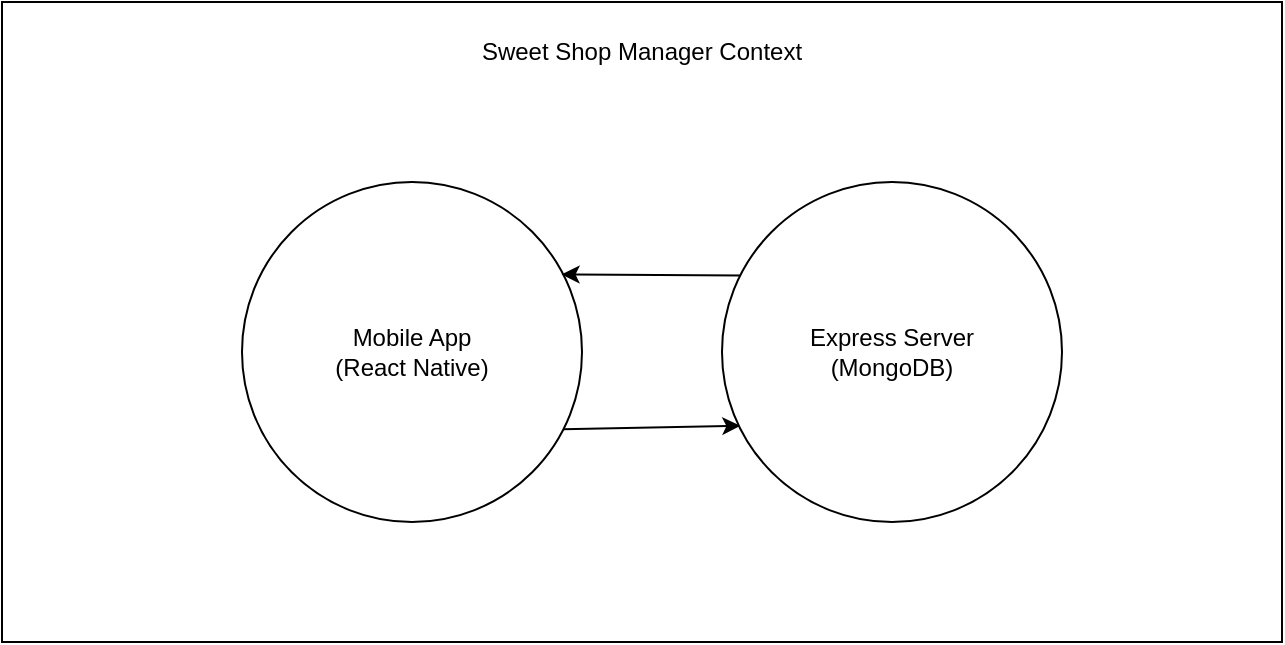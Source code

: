 <mxfile>
    <diagram id="TbYUn1GjI1DCI4c0yCkE" name="ContextDiagram">
        <mxGraphModel dx="702" dy="239" grid="1" gridSize="10" guides="1" tooltips="1" connect="1" arrows="1" fold="1" page="1" pageScale="1" pageWidth="850" pageHeight="1100" math="0" shadow="0">
            <root>
                <mxCell id="0"/>
                <mxCell id="1" parent="0"/>
                <mxCell id="3" value="" style="rounded=0;whiteSpace=wrap;html=1;" parent="1" vertex="1">
                    <mxGeometry x="40" y="120" width="640" height="320" as="geometry"/>
                </mxCell>
                <mxCell id="4" value="Sweet Shop Manager Context" style="text;html=1;align=center;verticalAlign=middle;whiteSpace=wrap;rounded=0;" parent="1" vertex="1">
                    <mxGeometry x="230" y="130" width="260" height="30" as="geometry"/>
                </mxCell>
                <mxCell id="10" style="edgeStyle=none;html=1;exitX=0.943;exitY=0.727;exitDx=0;exitDy=0;exitPerimeter=0;entryX=0.054;entryY=0.717;entryDx=0;entryDy=0;entryPerimeter=0;" parent="1" source="5" target="6" edge="1">
                    <mxGeometry relative="1" as="geometry"/>
                </mxCell>
                <mxCell id="5" value="Mobile App&lt;br&gt;(React Native)" style="ellipse;whiteSpace=wrap;html=1;aspect=fixed;" parent="1" vertex="1">
                    <mxGeometry x="160" y="210" width="170" height="170" as="geometry"/>
                </mxCell>
                <mxCell id="9" style="edgeStyle=none;html=1;exitX=0.06;exitY=0.275;exitDx=0;exitDy=0;exitPerimeter=0;entryX=0.94;entryY=0.272;entryDx=0;entryDy=0;entryPerimeter=0;" parent="1" source="6" target="5" edge="1">
                    <mxGeometry relative="1" as="geometry"/>
                </mxCell>
                <mxCell id="6" value="Express Server&lt;div&gt;(MongoDB)&lt;/div&gt;" style="ellipse;whiteSpace=wrap;html=1;aspect=fixed;" parent="1" vertex="1">
                    <mxGeometry x="400" y="210" width="170" height="170" as="geometry"/>
                </mxCell>
            </root>
        </mxGraphModel>
    </diagram>
    <diagram id="3DepVFB2u8jiY9klelZY" name="UI Arch">
        <mxGraphModel dx="702" dy="487" grid="1" gridSize="10" guides="1" tooltips="1" connect="1" arrows="1" fold="1" page="1" pageScale="1" pageWidth="850" pageHeight="1100" math="0" shadow="0">
            <root>
                <mxCell id="0"/>
                <mxCell id="1" parent="0"/>
                <mxCell id="84JKyfYj-biRcrlkUrss-7" style="edgeStyle=none;html=1;fontSize=14;fontStyle=1" parent="1" source="84JKyfYj-biRcrlkUrss-2" edge="1">
                    <mxGeometry relative="1" as="geometry">
                        <mxPoint x="240" y="275" as="targetPoint"/>
                    </mxGeometry>
                </mxCell>
                <mxCell id="84JKyfYj-biRcrlkUrss-2" value="Register" style="html=1;whiteSpace=wrap;strokeColor=none;fillColor=#0079D6;labelPosition=center;verticalLabelPosition=middle;verticalAlign=top;align=center;fontSize=14;outlineConnect=0;spacingTop=-6;fontColor=#FFFFFF;sketch=0;shape=mxgraph.sitemap.form;fontStyle=1" parent="1" vertex="1">
                    <mxGeometry x="560" y="240" width="120" height="70" as="geometry"/>
                </mxCell>
                <mxCell id="84JKyfYj-biRcrlkUrss-3" value="App" style="html=1;whiteSpace=wrap;strokeColor=none;fillColor=#0079D6;labelPosition=center;verticalLabelPosition=middle;verticalAlign=top;align=center;fontSize=14;outlineConnect=0;spacingTop=-6;fontColor=#FFFFFF;sketch=0;shape=mxgraph.sitemap.page;fontStyle=1" parent="1" vertex="1">
                    <mxGeometry x="340" y="90" width="120" height="70" as="geometry"/>
                </mxCell>
                <mxCell id="84JKyfYj-biRcrlkUrss-4" style="edgeStyle=orthogonalEdgeStyle;html=1;entryX=0.5;entryY=0;entryDx=0;entryDy=0;entryPerimeter=0;fontSize=14;fontStyle=1" parent="1" source="84JKyfYj-biRcrlkUrss-3" edge="1">
                    <mxGeometry relative="1" as="geometry">
                        <mxPoint x="180" y="240" as="targetPoint"/>
                    </mxGeometry>
                </mxCell>
                <mxCell id="84JKyfYj-biRcrlkUrss-5" style="edgeStyle=orthogonalEdgeStyle;html=1;entryX=0.5;entryY=0;entryDx=0;entryDy=0;entryPerimeter=0;fontSize=14;fontStyle=1" parent="1" source="84JKyfYj-biRcrlkUrss-3" target="84JKyfYj-biRcrlkUrss-2" edge="1">
                    <mxGeometry relative="1" as="geometry"/>
                </mxCell>
                <mxCell id="84JKyfYj-biRcrlkUrss-8" value="Login" style="html=1;whiteSpace=wrap;strokeColor=none;fillColor=#0079D6;labelPosition=center;verticalLabelPosition=middle;verticalAlign=top;align=center;fontSize=14;outlineConnect=0;spacingTop=-6;fontColor=#FFFFFF;sketch=0;shape=mxgraph.sitemap.login;fontStyle=1" parent="1" vertex="1">
                    <mxGeometry x="120" y="240" width="120" height="70" as="geometry"/>
                </mxCell>
                <mxCell id="84JKyfYj-biRcrlkUrss-10" value="Home" style="html=1;whiteSpace=wrap;strokeColor=none;fillColor=#0079D6;labelPosition=center;verticalLabelPosition=middle;verticalAlign=top;align=center;fontSize=14;outlineConnect=0;spacingTop=-6;fontColor=#FFFFFF;sketch=0;shape=mxgraph.sitemap.home;fontStyle=1" parent="1" vertex="1">
                    <mxGeometry x="340" y="360" width="120" height="70" as="geometry"/>
                </mxCell>
                <mxCell id="84JKyfYj-biRcrlkUrss-11" style="edgeStyle=orthogonalEdgeStyle;html=1;entryX=0;entryY=0.5;entryDx=0;entryDy=0;entryPerimeter=0;fontSize=14;fontStyle=1" parent="1" source="84JKyfYj-biRcrlkUrss-8" target="84JKyfYj-biRcrlkUrss-10" edge="1">
                    <mxGeometry relative="1" as="geometry"/>
                </mxCell>
                <mxCell id="84JKyfYj-biRcrlkUrss-12" value="Dashboard" style="html=1;whiteSpace=wrap;strokeColor=none;fillColor=#0079D6;labelPosition=center;verticalLabelPosition=middle;verticalAlign=top;align=center;fontSize=14;outlineConnect=0;spacingTop=-6;fontColor=#FFFFFF;sketch=0;shape=mxgraph.sitemap.news;fontStyle=1" parent="1" vertex="1">
                    <mxGeometry x="20" y="520" width="120" height="70" as="geometry"/>
                </mxCell>
                <mxCell id="84JKyfYj-biRcrlkUrss-13" value="Inventory" style="html=1;whiteSpace=wrap;strokeColor=none;fillColor=#0079D6;labelPosition=center;verticalLabelPosition=middle;verticalAlign=top;align=center;fontSize=14;outlineConnect=0;spacingTop=-6;fontColor=#FFFFFF;sketch=0;shape=mxgraph.sitemap.products;fontStyle=1" parent="1" vertex="1">
                    <mxGeometry x="180" y="520" width="120" height="70" as="geometry"/>
                </mxCell>
                <mxCell id="84JKyfYj-biRcrlkUrss-15" value="Customers" style="html=1;whiteSpace=wrap;strokeColor=none;fillColor=#0079D6;labelPosition=center;verticalLabelPosition=middle;verticalAlign=top;align=center;fontSize=14;outlineConnect=0;spacingTop=-6;fontColor=#FFFFFF;sketch=0;shape=mxgraph.sitemap.about_us;fontStyle=1" parent="1" vertex="1">
                    <mxGeometry x="340" y="520" width="120" height="70" as="geometry"/>
                </mxCell>
                <mxCell id="84JKyfYj-biRcrlkUrss-16" value="Orders / Invoices" style="html=1;whiteSpace=wrap;strokeColor=none;fillColor=#0079D6;labelPosition=center;verticalLabelPosition=middle;verticalAlign=top;align=center;fontSize=14;outlineConnect=0;spacingTop=-6;fontColor=#FFFFFF;sketch=0;shape=mxgraph.sitemap.document;fontStyle=1" parent="1" vertex="1">
                    <mxGeometry x="500" y="520" width="120" height="70" as="geometry"/>
                </mxCell>
                <mxCell id="84JKyfYj-biRcrlkUrss-17" value="Account" style="html=1;whiteSpace=wrap;strokeColor=none;fillColor=#0079D6;labelPosition=center;verticalLabelPosition=middle;verticalAlign=top;align=center;fontSize=14;outlineConnect=0;spacingTop=-6;fontColor=#FFFFFF;sketch=0;shape=mxgraph.sitemap.jobs;fontStyle=1" parent="1" vertex="1">
                    <mxGeometry x="660" y="520" width="120" height="70" as="geometry"/>
                </mxCell>
                <mxCell id="84JKyfYj-biRcrlkUrss-18" style="edgeStyle=orthogonalEdgeStyle;html=1;entryX=0.5;entryY=0;entryDx=0;entryDy=0;entryPerimeter=0;fontSize=14;fontStyle=1" parent="1" source="84JKyfYj-biRcrlkUrss-10" target="84JKyfYj-biRcrlkUrss-15" edge="1">
                    <mxGeometry relative="1" as="geometry"/>
                </mxCell>
                <mxCell id="84JKyfYj-biRcrlkUrss-19" style="edgeStyle=orthogonalEdgeStyle;html=1;entryX=0.5;entryY=0;entryDx=0;entryDy=0;entryPerimeter=0;exitX=0.5;exitY=1;exitDx=0;exitDy=0;exitPerimeter=0;fontSize=14;fontStyle=1" parent="1" source="84JKyfYj-biRcrlkUrss-10" target="84JKyfYj-biRcrlkUrss-13" edge="1">
                    <mxGeometry relative="1" as="geometry"/>
                </mxCell>
                <mxCell id="84JKyfYj-biRcrlkUrss-20" style="edgeStyle=orthogonalEdgeStyle;html=1;exitX=0.5;exitY=1;exitDx=0;exitDy=0;exitPerimeter=0;entryX=0.5;entryY=0;entryDx=0;entryDy=0;entryPerimeter=0;fontSize=14;fontStyle=1" parent="1" source="84JKyfYj-biRcrlkUrss-10" target="84JKyfYj-biRcrlkUrss-12" edge="1">
                    <mxGeometry relative="1" as="geometry"/>
                </mxCell>
                <mxCell id="84JKyfYj-biRcrlkUrss-21" style="edgeStyle=orthogonalEdgeStyle;html=1;entryX=0.5;entryY=0;entryDx=0;entryDy=0;entryPerimeter=0;exitX=0.5;exitY=1;exitDx=0;exitDy=0;exitPerimeter=0;fontSize=14;fontStyle=1" parent="1" source="84JKyfYj-biRcrlkUrss-10" target="84JKyfYj-biRcrlkUrss-16" edge="1">
                    <mxGeometry relative="1" as="geometry"/>
                </mxCell>
                <mxCell id="84JKyfYj-biRcrlkUrss-22" style="edgeStyle=orthogonalEdgeStyle;html=1;entryX=0.5;entryY=0;entryDx=0;entryDy=0;entryPerimeter=0;exitX=0.5;exitY=1;exitDx=0;exitDy=0;exitPerimeter=0;fontSize=14;fontStyle=1" parent="1" source="84JKyfYj-biRcrlkUrss-10" target="84JKyfYj-biRcrlkUrss-17" edge="1">
                    <mxGeometry relative="1" as="geometry"/>
                </mxCell>
            </root>
        </mxGraphModel>
    </diagram>
    <diagram id="BcAFUAY4oRd_7J980zS6" name="ER Diagram">
        <mxGraphModel dx="2065" dy="593" grid="1" gridSize="10" guides="1" tooltips="1" connect="1" arrows="1" fold="1" page="1" pageScale="1" pageWidth="850" pageHeight="1100" math="0" shadow="0">
            <root>
                <mxCell id="0"/>
                <mxCell id="1" parent="0"/>
                <mxCell id="aMwxxG-LgUcKAYFYV0nP-83" style="edgeStyle=none;html=1;exitX=1;exitY=1;exitDx=0;exitDy=0;endArrow=none;endFill=0;" parent="1" source="aMwxxG-LgUcKAYFYV0nP-1" target="aMwxxG-LgUcKAYFYV0nP-82" edge="1">
                    <mxGeometry relative="1" as="geometry"/>
                </mxCell>
                <mxCell id="aMwxxG-LgUcKAYFYV0nP-1" value="Inventory" style="whiteSpace=wrap;html=1;align=center;" parent="1" vertex="1">
                    <mxGeometry x="120" y="160" width="120" height="40" as="geometry"/>
                </mxCell>
                <mxCell id="aMwxxG-LgUcKAYFYV0nP-8" style="edgeStyle=none;html=1;entryX=0;entryY=0.25;entryDx=0;entryDy=0;endArrow=none;endFill=0;" parent="1" source="aMwxxG-LgUcKAYFYV0nP-2" target="aMwxxG-LgUcKAYFYV0nP-1" edge="1">
                    <mxGeometry relative="1" as="geometry"/>
                </mxCell>
                <mxCell id="aMwxxG-LgUcKAYFYV0nP-2" value="iid" style="ellipse;whiteSpace=wrap;html=1;align=center;" parent="1" vertex="1">
                    <mxGeometry x="-20" y="120" width="100" height="40" as="geometry"/>
                </mxCell>
                <mxCell id="aMwxxG-LgUcKAYFYV0nP-9" style="edgeStyle=none;html=1;endArrow=none;endFill=0;" parent="1" source="aMwxxG-LgUcKAYFYV0nP-3" target="aMwxxG-LgUcKAYFYV0nP-1" edge="1">
                    <mxGeometry relative="1" as="geometry"/>
                </mxCell>
                <mxCell id="aMwxxG-LgUcKAYFYV0nP-3" value="name" style="ellipse;whiteSpace=wrap;html=1;align=center;" parent="1" vertex="1">
                    <mxGeometry x="50" y="70" width="100" height="40" as="geometry"/>
                </mxCell>
                <mxCell id="aMwxxG-LgUcKAYFYV0nP-10" style="edgeStyle=none;html=1;endArrow=none;endFill=0;" parent="1" source="aMwxxG-LgUcKAYFYV0nP-4" target="aMwxxG-LgUcKAYFYV0nP-1" edge="1">
                    <mxGeometry relative="1" as="geometry"/>
                </mxCell>
                <mxCell id="aMwxxG-LgUcKAYFYV0nP-4" value="price" style="ellipse;whiteSpace=wrap;html=1;align=center;" parent="1" vertex="1">
                    <mxGeometry x="250" y="70" width="100" height="40" as="geometry"/>
                </mxCell>
                <mxCell id="aMwxxG-LgUcKAYFYV0nP-11" style="edgeStyle=none;html=1;endArrow=none;endFill=0;" parent="1" source="aMwxxG-LgUcKAYFYV0nP-5" target="aMwxxG-LgUcKAYFYV0nP-1" edge="1">
                    <mxGeometry relative="1" as="geometry"/>
                </mxCell>
                <mxCell id="aMwxxG-LgUcKAYFYV0nP-5" value="quanity" style="ellipse;whiteSpace=wrap;html=1;align=center;" parent="1" vertex="1">
                    <mxGeometry x="280" y="120" width="100" height="40" as="geometry"/>
                </mxCell>
                <mxCell id="aMwxxG-LgUcKAYFYV0nP-12" value="Category" style="whiteSpace=wrap;html=1;align=center;" parent="1" vertex="1">
                    <mxGeometry x="600" y="160" width="120" height="40" as="geometry"/>
                </mxCell>
                <mxCell id="aMwxxG-LgUcKAYFYV0nP-13" value="cid" style="ellipse;whiteSpace=wrap;html=1;align=center;" parent="1" vertex="1">
                    <mxGeometry x="520" y="80" width="100" height="40" as="geometry"/>
                </mxCell>
                <mxCell id="aMwxxG-LgUcKAYFYV0nP-15" style="edgeStyle=none;html=1;endArrow=none;endFill=0;" parent="1" source="aMwxxG-LgUcKAYFYV0nP-14" target="aMwxxG-LgUcKAYFYV0nP-12" edge="1">
                    <mxGeometry relative="1" as="geometry"/>
                </mxCell>
                <mxCell id="aMwxxG-LgUcKAYFYV0nP-14" value="name" style="ellipse;whiteSpace=wrap;html=1;align=center;" parent="1" vertex="1">
                    <mxGeometry x="670" y="80" width="100" height="40" as="geometry"/>
                </mxCell>
                <mxCell id="aMwxxG-LgUcKAYFYV0nP-16" style="edgeStyle=none;html=1;entryX=0.357;entryY=0.104;entryDx=0;entryDy=0;entryPerimeter=0;endArrow=none;endFill=0;" parent="1" source="aMwxxG-LgUcKAYFYV0nP-13" target="aMwxxG-LgUcKAYFYV0nP-12" edge="1">
                    <mxGeometry relative="1" as="geometry"/>
                </mxCell>
                <mxCell id="aMwxxG-LgUcKAYFYV0nP-18" style="edgeStyle=none;html=1;entryX=0;entryY=0.5;entryDx=0;entryDy=0;endArrow=none;endFill=0;" parent="1" source="aMwxxG-LgUcKAYFYV0nP-17" target="aMwxxG-LgUcKAYFYV0nP-12" edge="1">
                    <mxGeometry relative="1" as="geometry"/>
                </mxCell>
                <mxCell id="aMwxxG-LgUcKAYFYV0nP-19" style="edgeStyle=none;html=1;endArrow=none;endFill=0;" parent="1" source="aMwxxG-LgUcKAYFYV0nP-17" target="aMwxxG-LgUcKAYFYV0nP-1" edge="1">
                    <mxGeometry relative="1" as="geometry"/>
                </mxCell>
                <mxCell id="aMwxxG-LgUcKAYFYV0nP-17" value="own" style="shape=rhombus;perimeter=rhombusPerimeter;whiteSpace=wrap;html=1;align=center;" parent="1" vertex="1">
                    <mxGeometry x="360" y="150" width="120" height="60" as="geometry"/>
                </mxCell>
                <mxCell id="aMwxxG-LgUcKAYFYV0nP-84" style="edgeStyle=none;html=1;exitX=0;exitY=0;exitDx=0;exitDy=0;entryX=1;entryY=1;entryDx=0;entryDy=0;endArrow=none;endFill=0;" parent="1" source="aMwxxG-LgUcKAYFYV0nP-20" target="aMwxxG-LgUcKAYFYV0nP-82" edge="1">
                    <mxGeometry relative="1" as="geometry"/>
                </mxCell>
                <mxCell id="aMwxxG-LgUcKAYFYV0nP-20" value="Customer" style="whiteSpace=wrap;html=1;align=center;" parent="1" vertex="1">
                    <mxGeometry x="600" y="520" width="120" height="40" as="geometry"/>
                </mxCell>
                <mxCell id="aMwxxG-LgUcKAYFYV0nP-28" style="edgeStyle=none;html=1;exitX=1;exitY=0;exitDx=0;exitDy=0;entryX=0.25;entryY=1;entryDx=0;entryDy=0;endArrow=none;endFill=0;" parent="1" source="aMwxxG-LgUcKAYFYV0nP-21" target="aMwxxG-LgUcKAYFYV0nP-20" edge="1">
                    <mxGeometry relative="1" as="geometry"/>
                </mxCell>
                <mxCell id="aMwxxG-LgUcKAYFYV0nP-21" value="cid" style="ellipse;whiteSpace=wrap;html=1;align=center;" parent="1" vertex="1">
                    <mxGeometry x="470" y="580" width="100" height="40" as="geometry"/>
                </mxCell>
                <mxCell id="aMwxxG-LgUcKAYFYV0nP-22" value="full name" style="ellipse;whiteSpace=wrap;html=1;align=center;" parent="1" vertex="1">
                    <mxGeometry x="540" y="640" width="100" height="40" as="geometry"/>
                </mxCell>
                <mxCell id="aMwxxG-LgUcKAYFYV0nP-31" style="edgeStyle=none;html=1;exitX=0;exitY=0;exitDx=0;exitDy=0;entryX=0.75;entryY=1;entryDx=0;entryDy=0;endArrow=none;endFill=0;" parent="1" source="aMwxxG-LgUcKAYFYV0nP-23" target="aMwxxG-LgUcKAYFYV0nP-20" edge="1">
                    <mxGeometry relative="1" as="geometry"/>
                </mxCell>
                <mxCell id="aMwxxG-LgUcKAYFYV0nP-23" value="whatsapp contact" style="ellipse;whiteSpace=wrap;html=1;align=center;" parent="1" vertex="1">
                    <mxGeometry x="750" y="610" width="100" height="40" as="geometry"/>
                </mxCell>
                <mxCell id="aMwxxG-LgUcKAYFYV0nP-32" style="edgeStyle=none;html=1;exitX=0;exitY=0.5;exitDx=0;exitDy=0;entryX=1;entryY=1;entryDx=0;entryDy=0;endArrow=none;endFill=0;" parent="1" source="aMwxxG-LgUcKAYFYV0nP-25" target="aMwxxG-LgUcKAYFYV0nP-20" edge="1">
                    <mxGeometry relative="1" as="geometry"/>
                </mxCell>
                <mxCell id="aMwxxG-LgUcKAYFYV0nP-25" value="address" style="ellipse;whiteSpace=wrap;html=1;align=center;" parent="1" vertex="1">
                    <mxGeometry x="760" y="540" width="100" height="40" as="geometry"/>
                </mxCell>
                <mxCell id="aMwxxG-LgUcKAYFYV0nP-26" value="business name" style="ellipse;whiteSpace=wrap;html=1;align=center;" parent="1" vertex="1">
                    <mxGeometry x="670" y="660" width="100" height="40" as="geometry"/>
                </mxCell>
                <mxCell id="aMwxxG-LgUcKAYFYV0nP-29" style="edgeStyle=none;html=1;entryX=0.419;entryY=0.938;entryDx=0;entryDy=0;entryPerimeter=0;endArrow=none;endFill=0;" parent="1" source="aMwxxG-LgUcKAYFYV0nP-22" target="aMwxxG-LgUcKAYFYV0nP-20" edge="1">
                    <mxGeometry relative="1" as="geometry"/>
                </mxCell>
                <mxCell id="aMwxxG-LgUcKAYFYV0nP-30" style="edgeStyle=none;html=1;entryX=0.592;entryY=0.971;entryDx=0;entryDy=0;entryPerimeter=0;endArrow=none;endFill=0;" parent="1" source="aMwxxG-LgUcKAYFYV0nP-26" target="aMwxxG-LgUcKAYFYV0nP-20" edge="1">
                    <mxGeometry relative="1" as="geometry"/>
                </mxCell>
                <mxCell id="aMwxxG-LgUcKAYFYV0nP-79" style="edgeStyle=none;html=1;entryX=1;entryY=0.5;entryDx=0;entryDy=0;endArrow=none;endFill=0;" parent="1" source="aMwxxG-LgUcKAYFYV0nP-36" target="aMwxxG-LgUcKAYFYV0nP-77" edge="1">
                    <mxGeometry relative="1" as="geometry"/>
                </mxCell>
                <mxCell id="aMwxxG-LgUcKAYFYV0nP-36" value="Invoice" style="whiteSpace=wrap;html=1;align=center;" parent="1" vertex="1">
                    <mxGeometry x="120" y="520" width="120" height="40" as="geometry"/>
                </mxCell>
                <mxCell id="aMwxxG-LgUcKAYFYV0nP-49" style="edgeStyle=none;html=1;exitX=1;exitY=0;exitDx=0;exitDy=0;entryX=0.25;entryY=1;entryDx=0;entryDy=0;endArrow=none;endFill=0;" parent="1" source="aMwxxG-LgUcKAYFYV0nP-37" target="aMwxxG-LgUcKAYFYV0nP-36" edge="1">
                    <mxGeometry relative="1" as="geometry"/>
                </mxCell>
                <mxCell id="aMwxxG-LgUcKAYFYV0nP-37" value="iid" style="ellipse;whiteSpace=wrap;html=1;align=center;" parent="1" vertex="1">
                    <mxGeometry x="50" y="590" width="100" height="40" as="geometry"/>
                </mxCell>
                <mxCell id="aMwxxG-LgUcKAYFYV0nP-38" value="date" style="ellipse;whiteSpace=wrap;html=1;align=center;" parent="1" vertex="1">
                    <mxGeometry x="130" y="630" width="100" height="40" as="geometry"/>
                </mxCell>
                <mxCell id="aMwxxG-LgUcKAYFYV0nP-48" style="edgeStyle=none;html=1;endArrow=none;endFill=0;" parent="1" source="aMwxxG-LgUcKAYFYV0nP-47" edge="1">
                    <mxGeometry relative="1" as="geometry">
                        <mxPoint x="359.998" y="369.091" as="targetPoint"/>
                    </mxGeometry>
                </mxCell>
                <mxCell id="aMwxxG-LgUcKAYFYV0nP-47" value="qty" style="ellipse;whiteSpace=wrap;html=1;align=center;" parent="1" vertex="1">
                    <mxGeometry x="208.18" y="320" width="100" height="40" as="geometry"/>
                </mxCell>
                <mxCell id="aMwxxG-LgUcKAYFYV0nP-50" style="edgeStyle=none;html=1;entryX=0.5;entryY=1;entryDx=0;entryDy=0;endArrow=none;endFill=0;" parent="1" source="aMwxxG-LgUcKAYFYV0nP-38" target="aMwxxG-LgUcKAYFYV0nP-36" edge="1">
                    <mxGeometry relative="1" as="geometry"/>
                </mxCell>
                <mxCell id="aMwxxG-LgUcKAYFYV0nP-58" style="edgeStyle=none;html=1;endArrow=none;endFill=0;" parent="1" source="aMwxxG-LgUcKAYFYV0nP-57" target="aMwxxG-LgUcKAYFYV0nP-1" edge="1">
                    <mxGeometry relative="1" as="geometry"/>
                </mxCell>
                <mxCell id="aMwxxG-LgUcKAYFYV0nP-57" value="expense" style="ellipse;whiteSpace=wrap;html=1;align=center;" parent="1" vertex="1">
                    <mxGeometry x="150" y="40" width="100" height="40" as="geometry"/>
                </mxCell>
                <mxCell id="aMwxxG-LgUcKAYFYV0nP-60" style="edgeStyle=none;html=1;exitX=0;exitY=0;exitDx=0;exitDy=0;entryX=0.75;entryY=1;entryDx=0;entryDy=0;endArrow=none;endFill=0;" parent="1" source="aMwxxG-LgUcKAYFYV0nP-59" target="aMwxxG-LgUcKAYFYV0nP-36" edge="1">
                    <mxGeometry relative="1" as="geometry"/>
                </mxCell>
                <mxCell id="aMwxxG-LgUcKAYFYV0nP-59" value="status" style="ellipse;whiteSpace=wrap;html=1;align=center;" parent="1" vertex="1">
                    <mxGeometry x="210" y="590" width="100" height="40" as="geometry"/>
                </mxCell>
                <mxCell id="aMwxxG-LgUcKAYFYV0nP-78" style="edgeStyle=none;html=1;exitX=1;exitY=0.5;exitDx=0;exitDy=0;entryX=0;entryY=0.5;entryDx=0;entryDy=0;endArrow=none;endFill=0;" parent="1" source="aMwxxG-LgUcKAYFYV0nP-61" target="aMwxxG-LgUcKAYFYV0nP-77" edge="1">
                    <mxGeometry relative="1" as="geometry"/>
                </mxCell>
                <mxCell id="aMwxxG-LgUcKAYFYV0nP-61" value="Payment" style="whiteSpace=wrap;html=1;align=center;" parent="1" vertex="1">
                    <mxGeometry x="-440" y="520" width="120" height="40" as="geometry"/>
                </mxCell>
                <mxCell id="aMwxxG-LgUcKAYFYV0nP-71" style="edgeStyle=none;html=1;exitX=1;exitY=0.5;exitDx=0;exitDy=0;entryX=0;entryY=1;entryDx=0;entryDy=0;endArrow=none;endFill=0;" parent="1" source="aMwxxG-LgUcKAYFYV0nP-62" target="aMwxxG-LgUcKAYFYV0nP-61" edge="1">
                    <mxGeometry relative="1" as="geometry"/>
                </mxCell>
                <mxCell id="aMwxxG-LgUcKAYFYV0nP-62" value="pid" style="ellipse;whiteSpace=wrap;html=1;align=center;" parent="1" vertex="1">
                    <mxGeometry x="-610" y="570" width="100" height="40" as="geometry"/>
                </mxCell>
                <mxCell id="aMwxxG-LgUcKAYFYV0nP-64" value="amount" style="ellipse;whiteSpace=wrap;html=1;align=center;" parent="1" vertex="1">
                    <mxGeometry x="-560" y="640" width="100" height="40" as="geometry"/>
                </mxCell>
                <mxCell id="aMwxxG-LgUcKAYFYV0nP-73" style="edgeStyle=none;html=1;endArrow=none;endFill=0;" parent="1" source="aMwxxG-LgUcKAYFYV0nP-65" target="aMwxxG-LgUcKAYFYV0nP-61" edge="1">
                    <mxGeometry relative="1" as="geometry"/>
                </mxCell>
                <mxCell id="aMwxxG-LgUcKAYFYV0nP-65" value="method" style="ellipse;whiteSpace=wrap;html=1;align=center;" parent="1" vertex="1">
                    <mxGeometry x="-440" y="650" width="100" height="40" as="geometry"/>
                </mxCell>
                <mxCell id="aMwxxG-LgUcKAYFYV0nP-68" value="" style="edgeStyle=none;html=1;endArrow=none;endFill=0;" parent="1" source="aMwxxG-LgUcKAYFYV0nP-66" target="aMwxxG-LgUcKAYFYV0nP-67" edge="1">
                    <mxGeometry relative="1" as="geometry"/>
                </mxCell>
                <mxCell id="aMwxxG-LgUcKAYFYV0nP-70" value="" style="edgeStyle=none;html=1;endArrow=none;endFill=0;" parent="1" source="aMwxxG-LgUcKAYFYV0nP-66" target="aMwxxG-LgUcKAYFYV0nP-69" edge="1">
                    <mxGeometry relative="1" as="geometry"/>
                </mxCell>
                <mxCell id="aMwxxG-LgUcKAYFYV0nP-74" style="edgeStyle=none;html=1;exitX=0;exitY=0;exitDx=0;exitDy=0;entryX=0.75;entryY=1;entryDx=0;entryDy=0;endArrow=none;endFill=0;" parent="1" source="aMwxxG-LgUcKAYFYV0nP-66" target="aMwxxG-LgUcKAYFYV0nP-61" edge="1">
                    <mxGeometry relative="1" as="geometry"/>
                </mxCell>
                <mxCell id="aMwxxG-LgUcKAYFYV0nP-66" value="status" style="ellipse;whiteSpace=wrap;html=1;align=center;" parent="1" vertex="1">
                    <mxGeometry x="-310" y="630" width="100" height="40" as="geometry"/>
                </mxCell>
                <mxCell id="aMwxxG-LgUcKAYFYV0nP-67" value="cleared" style="ellipse;whiteSpace=wrap;html=1;align=center;" parent="1" vertex="1">
                    <mxGeometry x="-320" y="720" width="100" height="40" as="geometry"/>
                </mxCell>
                <mxCell id="aMwxxG-LgUcKAYFYV0nP-69" value="pending" style="ellipse;whiteSpace=wrap;html=1;align=center;" parent="1" vertex="1">
                    <mxGeometry x="-200" y="680" width="100" height="40" as="geometry"/>
                </mxCell>
                <mxCell id="aMwxxG-LgUcKAYFYV0nP-72" style="edgeStyle=none;html=1;exitX=1;exitY=0;exitDx=0;exitDy=0;entryX=0.129;entryY=0.991;entryDx=0;entryDy=0;entryPerimeter=0;endArrow=none;endFill=0;" parent="1" source="aMwxxG-LgUcKAYFYV0nP-64" target="aMwxxG-LgUcKAYFYV0nP-61" edge="1">
                    <mxGeometry relative="1" as="geometry"/>
                </mxCell>
                <mxCell id="aMwxxG-LgUcKAYFYV0nP-77" value="pay" style="shape=rhombus;perimeter=rhombusPerimeter;whiteSpace=wrap;html=1;align=center;" parent="1" vertex="1">
                    <mxGeometry x="-160" y="510" width="120" height="60" as="geometry"/>
                </mxCell>
                <mxCell id="aMwxxG-LgUcKAYFYV0nP-81" style="edgeStyle=none;html=1;endArrow=none;endFill=0;" parent="1" source="aMwxxG-LgUcKAYFYV0nP-80" target="aMwxxG-LgUcKAYFYV0nP-77" edge="1">
                    <mxGeometry relative="1" as="geometry"/>
                </mxCell>
                <mxCell id="aMwxxG-LgUcKAYFYV0nP-80" value="date" style="ellipse;whiteSpace=wrap;html=1;align=center;" parent="1" vertex="1">
                    <mxGeometry x="-240" y="450" width="100" height="40" as="geometry"/>
                </mxCell>
                <mxCell id="HqyZiBxSw9ioSA0p8J6h-21" style="edgeStyle=none;html=1;exitX=0;exitY=1;exitDx=0;exitDy=0;entryX=1;entryY=0;entryDx=0;entryDy=0;endArrow=none;endFill=0;" edge="1" parent="1" source="aMwxxG-LgUcKAYFYV0nP-82" target="aMwxxG-LgUcKAYFYV0nP-36">
                    <mxGeometry relative="1" as="geometry"/>
                </mxCell>
                <mxCell id="aMwxxG-LgUcKAYFYV0nP-82" value="order" style="shape=rhombus;perimeter=rhombusPerimeter;whiteSpace=wrap;html=1;align=center;" parent="1" vertex="1">
                    <mxGeometry x="360" y="340" width="120" height="60" as="geometry"/>
                </mxCell>
                <mxCell id="aMwxxG-LgUcKAYFYV0nP-85" value="1" style="text;strokeColor=none;fillColor=none;spacingLeft=4;spacingRight=4;overflow=hidden;rotatable=0;points=[[0,0.5],[1,0.5]];portConstraint=eastwest;fontSize=12;whiteSpace=wrap;html=1;" parent="1" vertex="1">
                    <mxGeometry x="570" y="160" width="40" height="30" as="geometry"/>
                </mxCell>
                <mxCell id="aMwxxG-LgUcKAYFYV0nP-86" value="m" style="text;strokeColor=none;fillColor=none;spacingLeft=4;spacingRight=4;overflow=hidden;rotatable=0;points=[[0,0.5],[1,0.5]];portConstraint=eastwest;fontSize=12;whiteSpace=wrap;html=1;" parent="1" vertex="1">
                    <mxGeometry x="250" y="160" width="40" height="30" as="geometry"/>
                </mxCell>
                <mxCell id="aMwxxG-LgUcKAYFYV0nP-96" value="1" style="text;html=1;align=center;verticalAlign=middle;whiteSpace=wrap;rounded=0;" parent="1" vertex="1">
                    <mxGeometry x="60" y="520" width="60" height="30" as="geometry"/>
                </mxCell>
                <mxCell id="aMwxxG-LgUcKAYFYV0nP-97" value="m" style="text;html=1;align=center;verticalAlign=middle;whiteSpace=wrap;rounded=0;" parent="1" vertex="1">
                    <mxGeometry x="-330" y="520" width="60" height="30" as="geometry"/>
                </mxCell>
                <mxCell id="HqyZiBxSw9ioSA0p8J6h-2" value="User" style="whiteSpace=wrap;html=1;align=center;" vertex="1" parent="1">
                    <mxGeometry x="-440" y="240" width="120" height="40" as="geometry"/>
                </mxCell>
                <mxCell id="HqyZiBxSw9ioSA0p8J6h-17" style="edgeStyle=none;html=1;entryX=0.5;entryY=0;entryDx=0;entryDy=0;endArrow=none;endFill=0;" edge="1" parent="1" source="HqyZiBxSw9ioSA0p8J6h-3" target="HqyZiBxSw9ioSA0p8J6h-2">
                    <mxGeometry relative="1" as="geometry"/>
                </mxCell>
                <mxCell id="HqyZiBxSw9ioSA0p8J6h-3" value="username" style="ellipse;whiteSpace=wrap;html=1;align=center;" vertex="1" parent="1">
                    <mxGeometry x="-450" y="160" width="100" height="40" as="geometry"/>
                </mxCell>
                <mxCell id="HqyZiBxSw9ioSA0p8J6h-18" style="edgeStyle=none;html=1;exitX=0;exitY=1;exitDx=0;exitDy=0;entryX=0.75;entryY=0;entryDx=0;entryDy=0;endArrow=none;endFill=0;" edge="1" parent="1" source="HqyZiBxSw9ioSA0p8J6h-4" target="HqyZiBxSw9ioSA0p8J6h-2">
                    <mxGeometry relative="1" as="geometry"/>
                </mxCell>
                <mxCell id="HqyZiBxSw9ioSA0p8J6h-4" value="password" style="ellipse;whiteSpace=wrap;html=1;align=center;" vertex="1" parent="1">
                    <mxGeometry x="-330" y="170" width="100" height="40" as="geometry"/>
                </mxCell>
                <mxCell id="HqyZiBxSw9ioSA0p8J6h-19" style="edgeStyle=none;html=1;exitX=0;exitY=0.5;exitDx=0;exitDy=0;entryX=1;entryY=0.25;entryDx=0;entryDy=0;endArrow=none;endFill=0;" edge="1" parent="1" source="HqyZiBxSw9ioSA0p8J6h-5" target="HqyZiBxSw9ioSA0p8J6h-2">
                    <mxGeometry relative="1" as="geometry"/>
                </mxCell>
                <mxCell id="HqyZiBxSw9ioSA0p8J6h-5" value="first name" style="ellipse;whiteSpace=wrap;html=1;align=center;" vertex="1" parent="1">
                    <mxGeometry x="-250" y="210" width="100" height="40" as="geometry"/>
                </mxCell>
                <mxCell id="HqyZiBxSw9ioSA0p8J6h-20" style="edgeStyle=none;html=1;endArrow=none;endFill=0;" edge="1" parent="1" source="HqyZiBxSw9ioSA0p8J6h-6" target="HqyZiBxSw9ioSA0p8J6h-2">
                    <mxGeometry relative="1" as="geometry"/>
                </mxCell>
                <mxCell id="HqyZiBxSw9ioSA0p8J6h-6" value="last name" style="ellipse;whiteSpace=wrap;html=1;align=center;" vertex="1" parent="1">
                    <mxGeometry x="-270" y="270" width="100" height="40" as="geometry"/>
                </mxCell>
                <mxCell id="HqyZiBxSw9ioSA0p8J6h-14" style="edgeStyle=none;html=1;endArrow=none;endFill=0;" edge="1" parent="1" source="HqyZiBxSw9ioSA0p8J6h-7" target="HqyZiBxSw9ioSA0p8J6h-2">
                    <mxGeometry relative="1" as="geometry"/>
                </mxCell>
                <mxCell id="HqyZiBxSw9ioSA0p8J6h-7" value="email" style="ellipse;whiteSpace=wrap;html=1;align=center;" vertex="1" parent="1">
                    <mxGeometry x="-590" y="240" width="100" height="40" as="geometry"/>
                </mxCell>
                <mxCell id="HqyZiBxSw9ioSA0p8J6h-15" style="edgeStyle=none;html=1;exitX=1;exitY=1;exitDx=0;exitDy=0;entryX=0;entryY=0;entryDx=0;entryDy=0;endArrow=none;endFill=0;" edge="1" parent="1" source="HqyZiBxSw9ioSA0p8J6h-8" target="HqyZiBxSw9ioSA0p8J6h-2">
                    <mxGeometry relative="1" as="geometry"/>
                </mxCell>
                <mxCell id="HqyZiBxSw9ioSA0p8J6h-8" value="business name" style="ellipse;whiteSpace=wrap;html=1;align=center;" vertex="1" parent="1">
                    <mxGeometry x="-560" y="180" width="100" height="40" as="geometry"/>
                </mxCell>
                <mxCell id="HqyZiBxSw9ioSA0p8J6h-12" style="edgeStyle=none;html=1;endArrow=none;endFill=0;" edge="1" parent="1" source="HqyZiBxSw9ioSA0p8J6h-10" target="HqyZiBxSw9ioSA0p8J6h-2">
                    <mxGeometry relative="1" as="geometry"/>
                </mxCell>
                <mxCell id="HqyZiBxSw9ioSA0p8J6h-10" value="address" style="ellipse;whiteSpace=wrap;html=1;align=center;" vertex="1" parent="1">
                    <mxGeometry x="-370" y="300" width="100" height="40" as="geometry"/>
                </mxCell>
                <mxCell id="HqyZiBxSw9ioSA0p8J6h-11" value="contact" style="ellipse;shape=doubleEllipse;margin=3;whiteSpace=wrap;html=1;align=center;" vertex="1" parent="1">
                    <mxGeometry x="-540" y="300" width="100" height="40" as="geometry"/>
                </mxCell>
                <mxCell id="HqyZiBxSw9ioSA0p8J6h-13" style="edgeStyle=none;html=1;exitX=1;exitY=0;exitDx=0;exitDy=0;entryX=0.037;entryY=1.007;entryDx=0;entryDy=0;entryPerimeter=0;endArrow=none;endFill=0;" edge="1" parent="1" source="HqyZiBxSw9ioSA0p8J6h-11" target="HqyZiBxSw9ioSA0p8J6h-2">
                    <mxGeometry relative="1" as="geometry"/>
                </mxCell>
            </root>
        </mxGraphModel>
    </diagram>
</mxfile>
